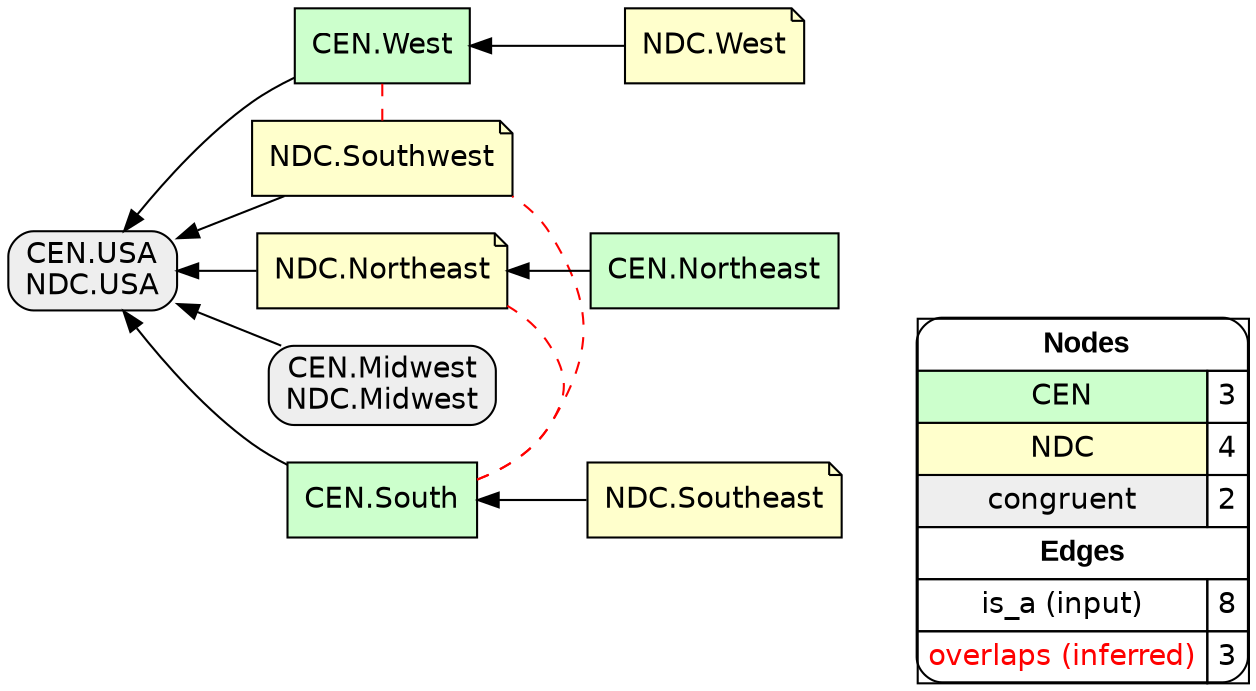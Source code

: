 digraph{
rankdir=RL
node[shape=box style=filled fillcolor="#CCFFCC" fontname="helvetica"] 
"CEN.South"
"CEN.West"
"CEN.Northeast"
node[shape=note style=filled fillcolor="#FFFFCC" fontname="helvetica"] 
"NDC.Southeast"
"NDC.Northeast"
"NDC.Southwest"
"NDC.West"
node[shape=box style="filled,rounded" fillcolor="#EEEEEE" fontname="helvetica"] 
"CEN.Midwest\nNDC.Midwest"
"CEN.USA\nNDC.USA"
edge[arrowhead=normal style=dotted color="#000000" constraint=true penwidth=1]
edge[arrowhead=normal style=solid color="#000000" constraint=true penwidth=1]
"NDC.Northeast" -> "CEN.USA\nNDC.USA"
"NDC.Southeast" -> "CEN.South"
"CEN.Midwest\nNDC.Midwest" -> "CEN.USA\nNDC.USA"
"CEN.Northeast" -> "NDC.Northeast"
"CEN.West" -> "CEN.USA\nNDC.USA"
"CEN.South" -> "CEN.USA\nNDC.USA"
"NDC.Southwest" -> "CEN.USA\nNDC.USA"
"NDC.West" -> "CEN.West"
edge[arrowhead=none style=dashed color="#FF0000" constraint=false penwidth=1]
"CEN.West" -> "NDC.Southwest"
"CEN.South" -> "NDC.Southwest"
"CEN.South" -> "NDC.Northeast"
node[shape=box] 
{rank=source Legend [fillcolor= white margin=0 label=< 
 <TABLE BORDER="0" CELLBORDER="1" CELLSPACING="0" CELLPADDING="4"> 
<TR> <TD COLSPAN="2"><font face="Arial Black"> Nodes</font></TD> </TR> 
<TR> 
 <TD bgcolor="#CCFFCC" fontname="helvetica">CEN</TD> 
 <TD>3</TD> 
 </TR> 
<TR> 
 <TD bgcolor="#FFFFCC" fontname="helvetica">NDC</TD> 
 <TD>4</TD> 
 </TR> 
<TR> 
 <TD bgcolor="#EEEEEE" fontname="helvetica">congruent</TD> 
 <TD>2</TD> 
 </TR> 
<TR> <TD COLSPAN="2"><font face = "Arial Black"> Edges </font></TD> </TR> 
<TR> 
 <TD><font color ="#000000">is_a (input)</font></TD><TD>8</TD>
</TR>
<TR> 
 <TD><font color ="#FF0000">overlaps (inferred)</font></TD><TD>3</TD>
</TR>
</TABLE> 
 >] } 
}
